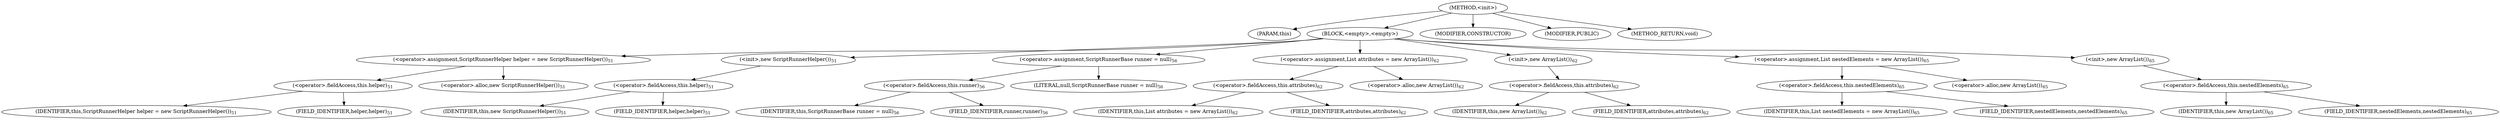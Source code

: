 digraph "&lt;init&gt;" {  
"826" [label = <(METHOD,&lt;init&gt;)> ]
"827" [label = <(PARAM,this)> ]
"828" [label = <(BLOCK,&lt;empty&gt;,&lt;empty&gt;)> ]
"829" [label = <(&lt;operator&gt;.assignment,ScriptRunnerHelper helper = new ScriptRunnerHelper())<SUB>51</SUB>> ]
"830" [label = <(&lt;operator&gt;.fieldAccess,this.helper)<SUB>51</SUB>> ]
"831" [label = <(IDENTIFIER,this,ScriptRunnerHelper helper = new ScriptRunnerHelper())<SUB>51</SUB>> ]
"832" [label = <(FIELD_IDENTIFIER,helper,helper)<SUB>51</SUB>> ]
"833" [label = <(&lt;operator&gt;.alloc,new ScriptRunnerHelper())<SUB>51</SUB>> ]
"834" [label = <(&lt;init&gt;,new ScriptRunnerHelper())<SUB>51</SUB>> ]
"835" [label = <(&lt;operator&gt;.fieldAccess,this.helper)<SUB>51</SUB>> ]
"836" [label = <(IDENTIFIER,this,new ScriptRunnerHelper())<SUB>51</SUB>> ]
"837" [label = <(FIELD_IDENTIFIER,helper,helper)<SUB>51</SUB>> ]
"838" [label = <(&lt;operator&gt;.assignment,ScriptRunnerBase runner = null)<SUB>56</SUB>> ]
"839" [label = <(&lt;operator&gt;.fieldAccess,this.runner)<SUB>56</SUB>> ]
"840" [label = <(IDENTIFIER,this,ScriptRunnerBase runner = null)<SUB>56</SUB>> ]
"841" [label = <(FIELD_IDENTIFIER,runner,runner)<SUB>56</SUB>> ]
"842" [label = <(LITERAL,null,ScriptRunnerBase runner = null)<SUB>56</SUB>> ]
"843" [label = <(&lt;operator&gt;.assignment,List attributes = new ArrayList())<SUB>62</SUB>> ]
"844" [label = <(&lt;operator&gt;.fieldAccess,this.attributes)<SUB>62</SUB>> ]
"845" [label = <(IDENTIFIER,this,List attributes = new ArrayList())<SUB>62</SUB>> ]
"846" [label = <(FIELD_IDENTIFIER,attributes,attributes)<SUB>62</SUB>> ]
"847" [label = <(&lt;operator&gt;.alloc,new ArrayList())<SUB>62</SUB>> ]
"848" [label = <(&lt;init&gt;,new ArrayList())<SUB>62</SUB>> ]
"849" [label = <(&lt;operator&gt;.fieldAccess,this.attributes)<SUB>62</SUB>> ]
"850" [label = <(IDENTIFIER,this,new ArrayList())<SUB>62</SUB>> ]
"851" [label = <(FIELD_IDENTIFIER,attributes,attributes)<SUB>62</SUB>> ]
"852" [label = <(&lt;operator&gt;.assignment,List nestedElements = new ArrayList())<SUB>65</SUB>> ]
"853" [label = <(&lt;operator&gt;.fieldAccess,this.nestedElements)<SUB>65</SUB>> ]
"854" [label = <(IDENTIFIER,this,List nestedElements = new ArrayList())<SUB>65</SUB>> ]
"855" [label = <(FIELD_IDENTIFIER,nestedElements,nestedElements)<SUB>65</SUB>> ]
"856" [label = <(&lt;operator&gt;.alloc,new ArrayList())<SUB>65</SUB>> ]
"857" [label = <(&lt;init&gt;,new ArrayList())<SUB>65</SUB>> ]
"858" [label = <(&lt;operator&gt;.fieldAccess,this.nestedElements)<SUB>65</SUB>> ]
"859" [label = <(IDENTIFIER,this,new ArrayList())<SUB>65</SUB>> ]
"860" [label = <(FIELD_IDENTIFIER,nestedElements,nestedElements)<SUB>65</SUB>> ]
"861" [label = <(MODIFIER,CONSTRUCTOR)> ]
"862" [label = <(MODIFIER,PUBLIC)> ]
"863" [label = <(METHOD_RETURN,void)> ]
  "826" -> "827" 
  "826" -> "828" 
  "826" -> "861" 
  "826" -> "862" 
  "826" -> "863" 
  "828" -> "829" 
  "828" -> "834" 
  "828" -> "838" 
  "828" -> "843" 
  "828" -> "848" 
  "828" -> "852" 
  "828" -> "857" 
  "829" -> "830" 
  "829" -> "833" 
  "830" -> "831" 
  "830" -> "832" 
  "834" -> "835" 
  "835" -> "836" 
  "835" -> "837" 
  "838" -> "839" 
  "838" -> "842" 
  "839" -> "840" 
  "839" -> "841" 
  "843" -> "844" 
  "843" -> "847" 
  "844" -> "845" 
  "844" -> "846" 
  "848" -> "849" 
  "849" -> "850" 
  "849" -> "851" 
  "852" -> "853" 
  "852" -> "856" 
  "853" -> "854" 
  "853" -> "855" 
  "857" -> "858" 
  "858" -> "859" 
  "858" -> "860" 
}
